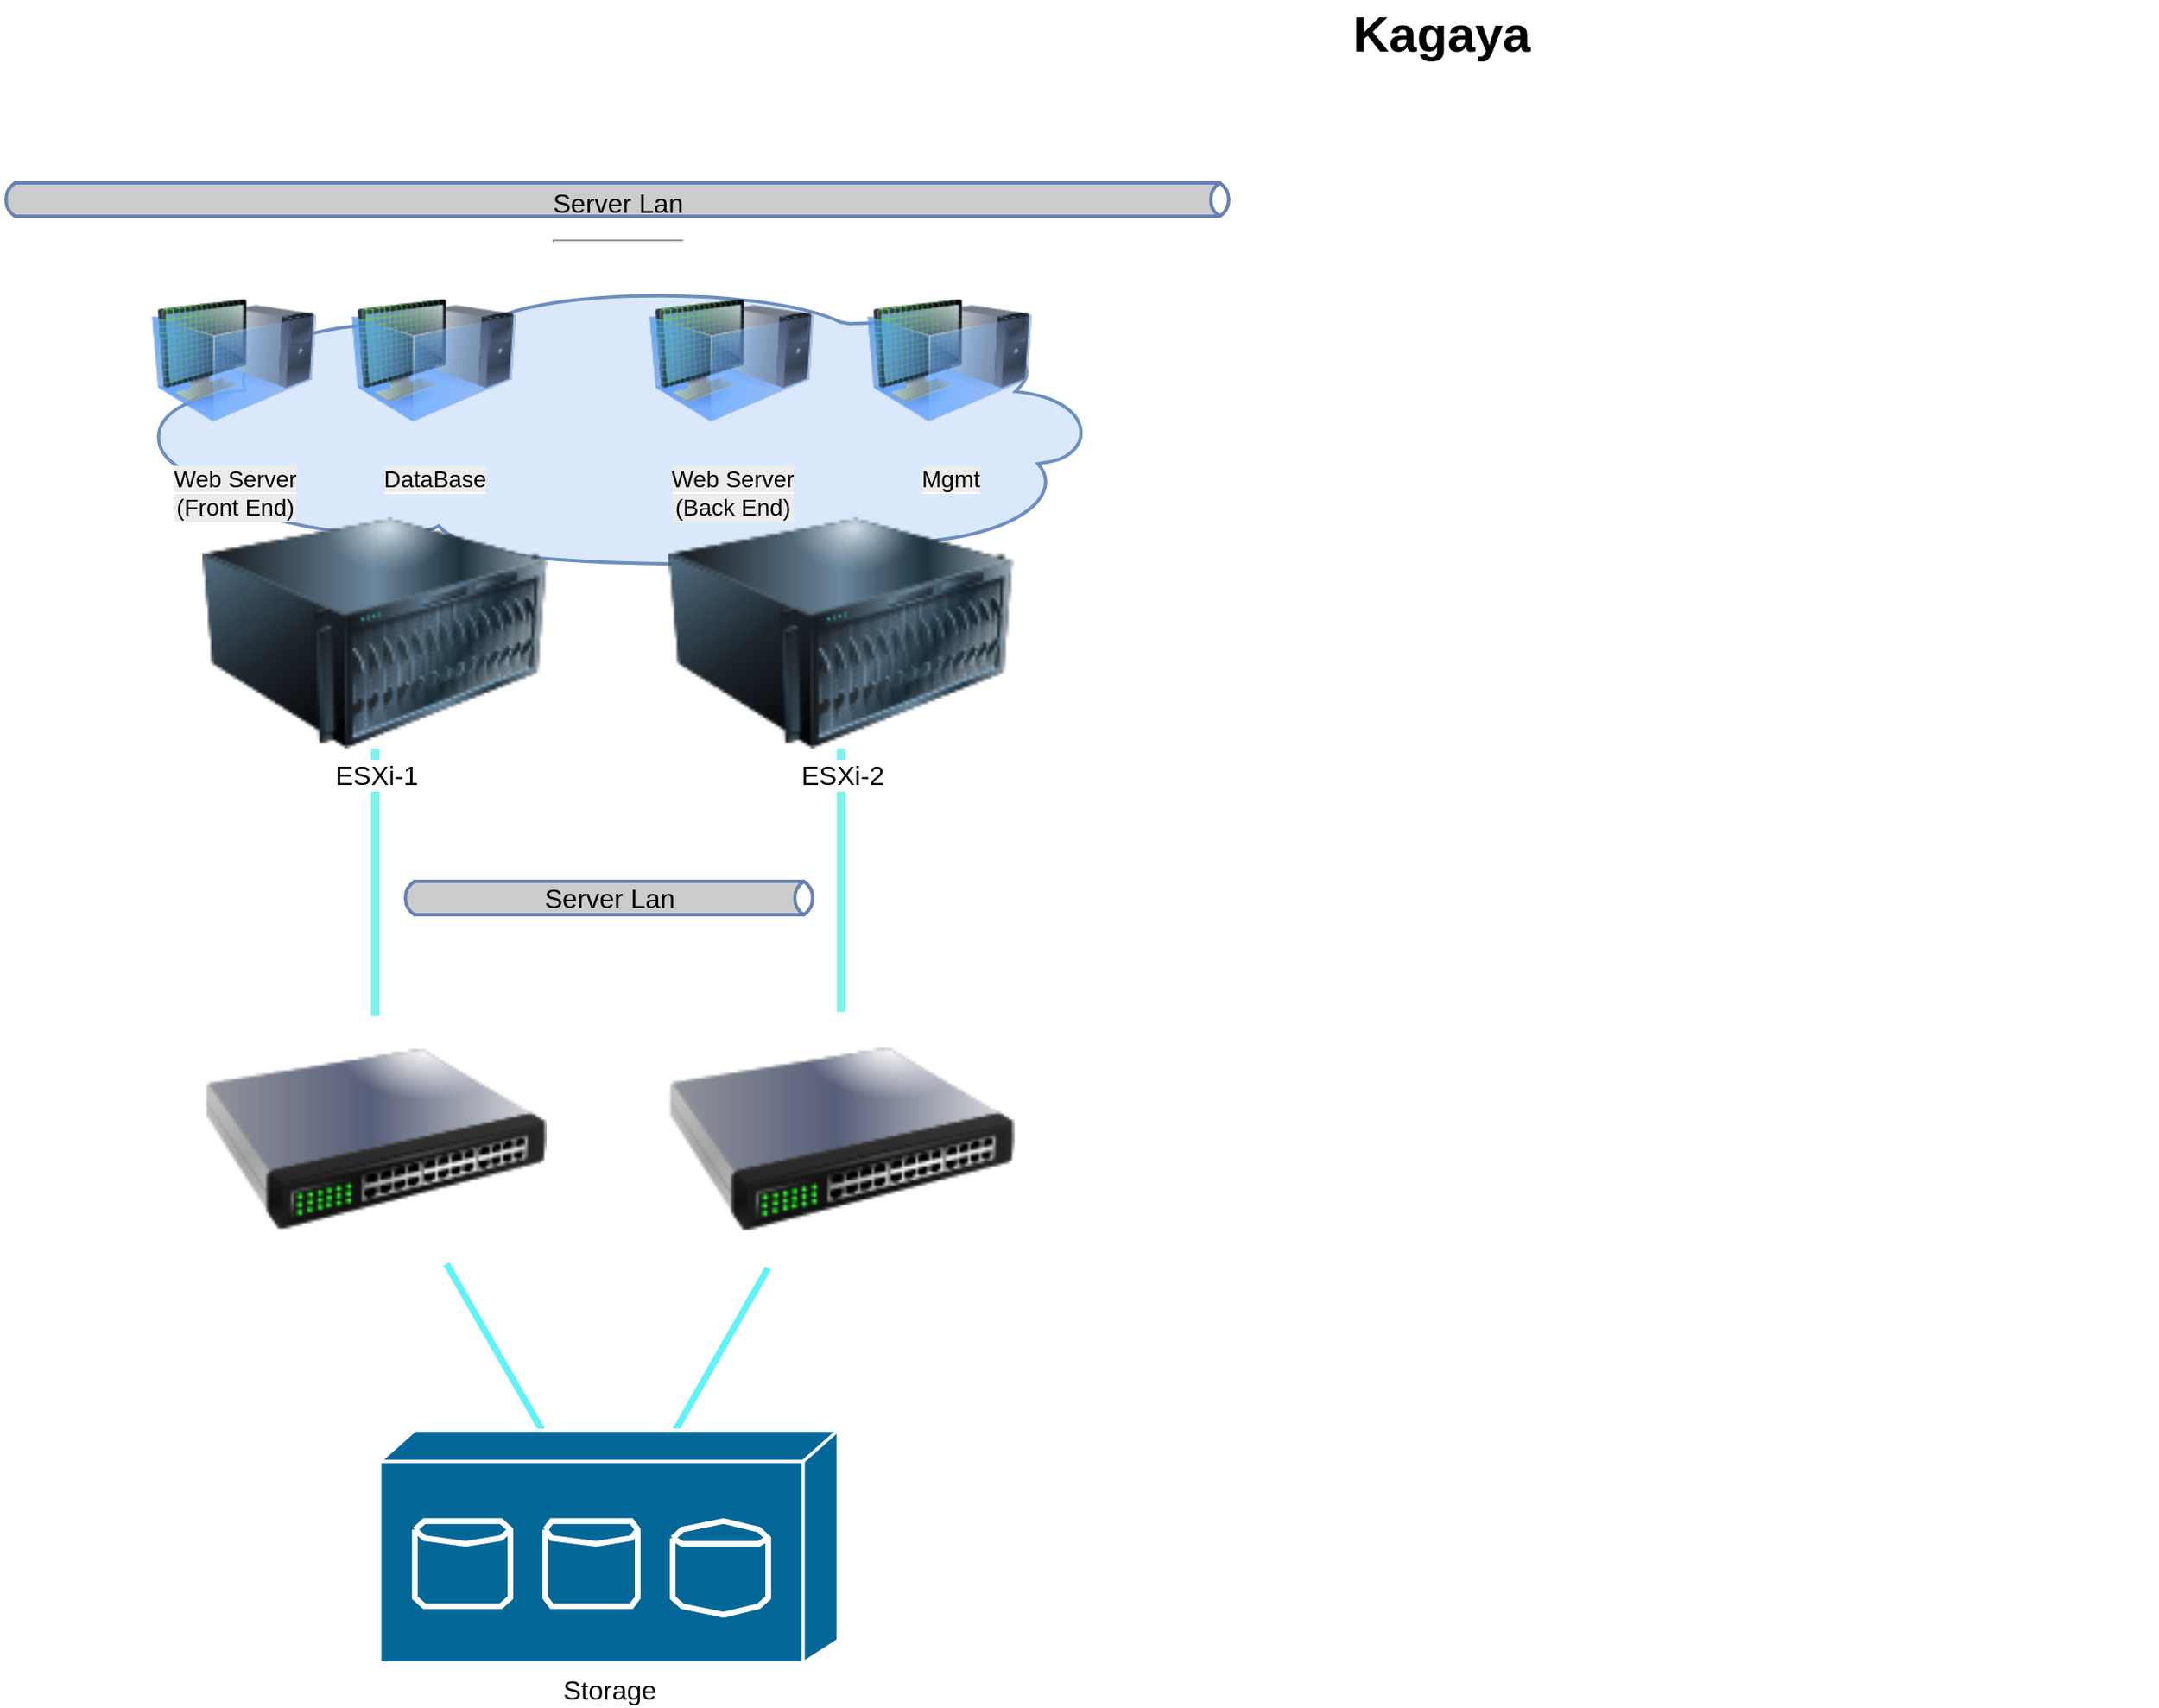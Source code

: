 <mxfile version="26.2.13">
  <diagram name="Page-1" id="e3a06f82-3646-2815-327d-82caf3d4e204">
    <mxGraphModel dx="1190" dy="626" grid="1" gridSize="10" guides="0" tooltips="0" connect="0" arrows="0" fold="1" page="1" pageScale="1.5" pageWidth="1169" pageHeight="826" background="none" math="0" shadow="0">
      <root>
        <mxCell id="0" style=";html=1;" />
        <mxCell id="1" style=";html=1;" parent="0" />
        <mxCell id="hWFFJ-Ory_eg45FTC5Lz-3" style="edgeStyle=orthogonalEdgeStyle;rounded=0;orthogonalLoop=1;jettySize=auto;html=1;exitX=0.5;exitY=0;exitDx=0;exitDy=0;endArrow=none;startFill=0;strokeWidth=5;strokeColor=light-dark(#7af5ed, #ededed);" edge="1" parent="1" source="tVeonZrdStqnHoXR2ECa-22" target="tVeonZrdStqnHoXR2ECa-13">
          <mxGeometry relative="1" as="geometry" />
        </mxCell>
        <mxCell id="hWFFJ-Ory_eg45FTC5Lz-4" style="edgeStyle=orthogonalEdgeStyle;rounded=0;orthogonalLoop=1;jettySize=auto;html=1;exitX=0.5;exitY=0;exitDx=0;exitDy=0;entryX=0.5;entryY=1;entryDx=0;entryDy=0;endArrow=none;startFill=0;strokeWidth=5;strokeColor=light-dark(#7af5ed, #ededed);" edge="1" parent="1" source="tVeonZrdStqnHoXR2ECa-23" target="tVeonZrdStqnHoXR2ECa-17">
          <mxGeometry relative="1" as="geometry" />
        </mxCell>
        <mxCell id="tVeonZrdStqnHoXR2ECa-25" value="" style="shape=mxgraph.cisco.storage.cloud;sketch=0;html=1;pointerEvents=1;dashed=0;fillColor=#dae8fc;strokeColor=#6c8ebf;strokeWidth=2;verticalLabelPosition=bottom;verticalAlign=top;align=center;outlineConnect=0;movable=1;resizable=1;rotatable=1;deletable=1;editable=1;locked=0;connectable=1;" parent="1" vertex="1">
          <mxGeometry x="110" y="190" width="590" height="170" as="geometry" />
        </mxCell>
        <mxCell id="6a7d8f32e03d9370-62" value="Kagaya" style="text;strokeColor=none;fillColor=none;html=1;fontSize=30;fontStyle=1;verticalAlign=middle;align=center;" parent="1" vertex="1">
          <mxGeometry x="474.5" y="20" width="861" height="40" as="geometry" />
        </mxCell>
        <mxCell id="tVeonZrdStqnHoXR2ECa-13" value="ESXi-1" style="image;html=1;image=img/lib/clip_art/computers/Server_128x128.png;fontSize=16;movable=1;resizable=1;rotatable=1;deletable=1;editable=1;locked=0;connectable=1;" parent="1" vertex="1">
          <mxGeometry x="149" y="331" width="231" height="139" as="geometry" />
        </mxCell>
        <mxCell id="tVeonZrdStqnHoXR2ECa-14" value="&lt;span style=&quot;font-size: 14px; background-color: rgb(236, 236, 236);&quot;&gt;Web Server&lt;/span&gt;&lt;div style=&quot;font-size: 14px; background-color: rgb(236, 236, 236);&quot;&gt;(Front End)&lt;/div&gt;" style="image;html=1;image=img/lib/clip_art/computers/Virtual_Machine_128x128.png;movable=1;resizable=1;rotatable=1;deletable=1;editable=1;locked=0;connectable=1;" parent="1" vertex="1">
          <mxGeometry x="130" y="180" width="99" height="113" as="geometry" />
        </mxCell>
        <mxCell id="tVeonZrdStqnHoXR2ECa-17" value="ESXi-2" style="image;html=1;image=img/lib/clip_art/computers/Server_128x128.png;fontSize=16;movable=1;resizable=1;rotatable=1;deletable=1;editable=1;locked=0;connectable=1;" parent="1" vertex="1">
          <mxGeometry x="429" y="331" width="231" height="139" as="geometry" />
        </mxCell>
        <mxCell id="hWFFJ-Ory_eg45FTC5Lz-1" style="rounded=0;orthogonalLoop=1;jettySize=auto;html=1;endArrow=none;startFill=0;strokeWidth=4;strokeColor=light-dark(#5ff4f7, #ededed);" edge="1" parent="1" source="tVeonZrdStqnHoXR2ECa-22" target="tVeonZrdStqnHoXR2ECa-24">
          <mxGeometry relative="1" as="geometry" />
        </mxCell>
        <mxCell id="tVeonZrdStqnHoXR2ECa-22" value="" style="image;html=1;image=img/lib/clip_art/networking/Switch_128x128.png;movable=1;resizable=1;rotatable=1;deletable=1;editable=1;locked=0;connectable=1;" parent="1" vertex="1">
          <mxGeometry x="161.5" y="631" width="206" height="149" as="geometry" />
        </mxCell>
        <mxCell id="hWFFJ-Ory_eg45FTC5Lz-2" style="rounded=0;orthogonalLoop=1;jettySize=auto;html=1;endArrow=none;startFill=0;strokeWidth=4;strokeColor=light-dark(#5ff4f7, #ededed);" edge="1" parent="1" source="tVeonZrdStqnHoXR2ECa-23" target="tVeonZrdStqnHoXR2ECa-24">
          <mxGeometry relative="1" as="geometry" />
        </mxCell>
        <mxCell id="tVeonZrdStqnHoXR2ECa-23" value="" style="image;html=1;image=img/lib/clip_art/networking/Switch_128x128.png;movable=1;resizable=1;rotatable=1;deletable=1;editable=1;locked=0;connectable=1;" parent="1" vertex="1">
          <mxGeometry x="440.25" y="628.5" width="208.5" height="154" as="geometry" />
        </mxCell>
        <mxCell id="tVeonZrdStqnHoXR2ECa-24" value="Storage" style="shape=mxgraph.cisco.storage.fc_storage;sketch=0;html=1;pointerEvents=1;dashed=0;fillColor=#036897;strokeColor=#ffffff;strokeWidth=2;verticalLabelPosition=bottom;verticalAlign=top;align=center;outlineConnect=0;fontSize=16;movable=1;resizable=1;rotatable=1;deletable=1;editable=1;locked=0;connectable=1;" parent="1" vertex="1">
          <mxGeometry x="267.25" y="880" width="275.5" height="140" as="geometry" />
        </mxCell>
        <mxCell id="tVeonZrdStqnHoXR2ECa-26" value="&lt;span style=&quot;font-size: 14px; background-color: rgb(236, 236, 236);&quot;&gt;DataBase&lt;/span&gt;" style="image;html=1;image=img/lib/clip_art/computers/Virtual_Machine_128x128.png;movable=1;resizable=1;rotatable=1;deletable=1;editable=1;locked=0;connectable=1;" parent="1" vertex="1">
          <mxGeometry x="250" y="180" width="99" height="113" as="geometry" />
        </mxCell>
        <mxCell id="tVeonZrdStqnHoXR2ECa-27" value="&lt;span style=&quot;font-size: 14px; background-color: rgb(236, 236, 236);&quot;&gt;Web Server&lt;/span&gt;&lt;div style=&quot;font-size: 14px; background-color: rgb(236, 236, 236);&quot;&gt;(Back End)&lt;/div&gt;" style="image;html=1;image=img/lib/clip_art/computers/Virtual_Machine_128x128.png;movable=1;resizable=1;rotatable=1;deletable=1;editable=1;locked=0;connectable=1;" parent="1" vertex="1">
          <mxGeometry x="429" y="180" width="99" height="113" as="geometry" />
        </mxCell>
        <mxCell id="tVeonZrdStqnHoXR2ECa-28" value="&lt;span style=&quot;font-size: 14px; background-color: rgb(236, 236, 236);&quot;&gt;Mgmt&lt;/span&gt;" style="image;html=1;image=img/lib/clip_art/computers/Virtual_Machine_128x128.png;movable=1;resizable=1;rotatable=1;deletable=1;editable=1;locked=0;connectable=1;" parent="1" vertex="1">
          <mxGeometry x="560" y="180" width="99" height="113" as="geometry" />
        </mxCell>
        <mxCell id="tVeonZrdStqnHoXR2ECa-31" value="&lt;p&gt;&lt;font style=&quot;color: rgb(0, 0, 0); font-size: 16px;&quot;&gt;Server Lan&lt;/font&gt;&lt;/p&gt;&lt;hr&gt;" style="html=1;fillColor=#CCCCCC;strokeColor=#6881B3;gradientColor=none;gradientDirection=north;strokeWidth=2;shape=mxgraph.networks.bus;gradientColor=none;gradientDirection=north;fontColor=#ffffff;perimeter=backbonePerimeter;backboneSize=20;spacingBottom=-12;" parent="1" vertex="1">
          <mxGeometry x="40" y="130" width="740" height="20" as="geometry" />
        </mxCell>
        <mxCell id="hWFFJ-Ory_eg45FTC5Lz-6" value="&lt;font style=&quot;font-size: 16px; color: rgb(0, 0, 0);&quot;&gt;Server Lan&lt;/font&gt;" style="html=1;outlineConnect=0;fillColor=#CCCCCC;strokeColor=#6881B3;gradientColor=none;gradientDirection=north;strokeWidth=2;shape=mxgraph.networks.bus;gradientColor=none;gradientDirection=north;fontColor=#ffffff;perimeter=backbonePerimeter;backboneSize=20;" vertex="1" parent="1">
          <mxGeometry x="280" y="550" width="250" height="20" as="geometry" />
        </mxCell>
      </root>
    </mxGraphModel>
  </diagram>
</mxfile>
